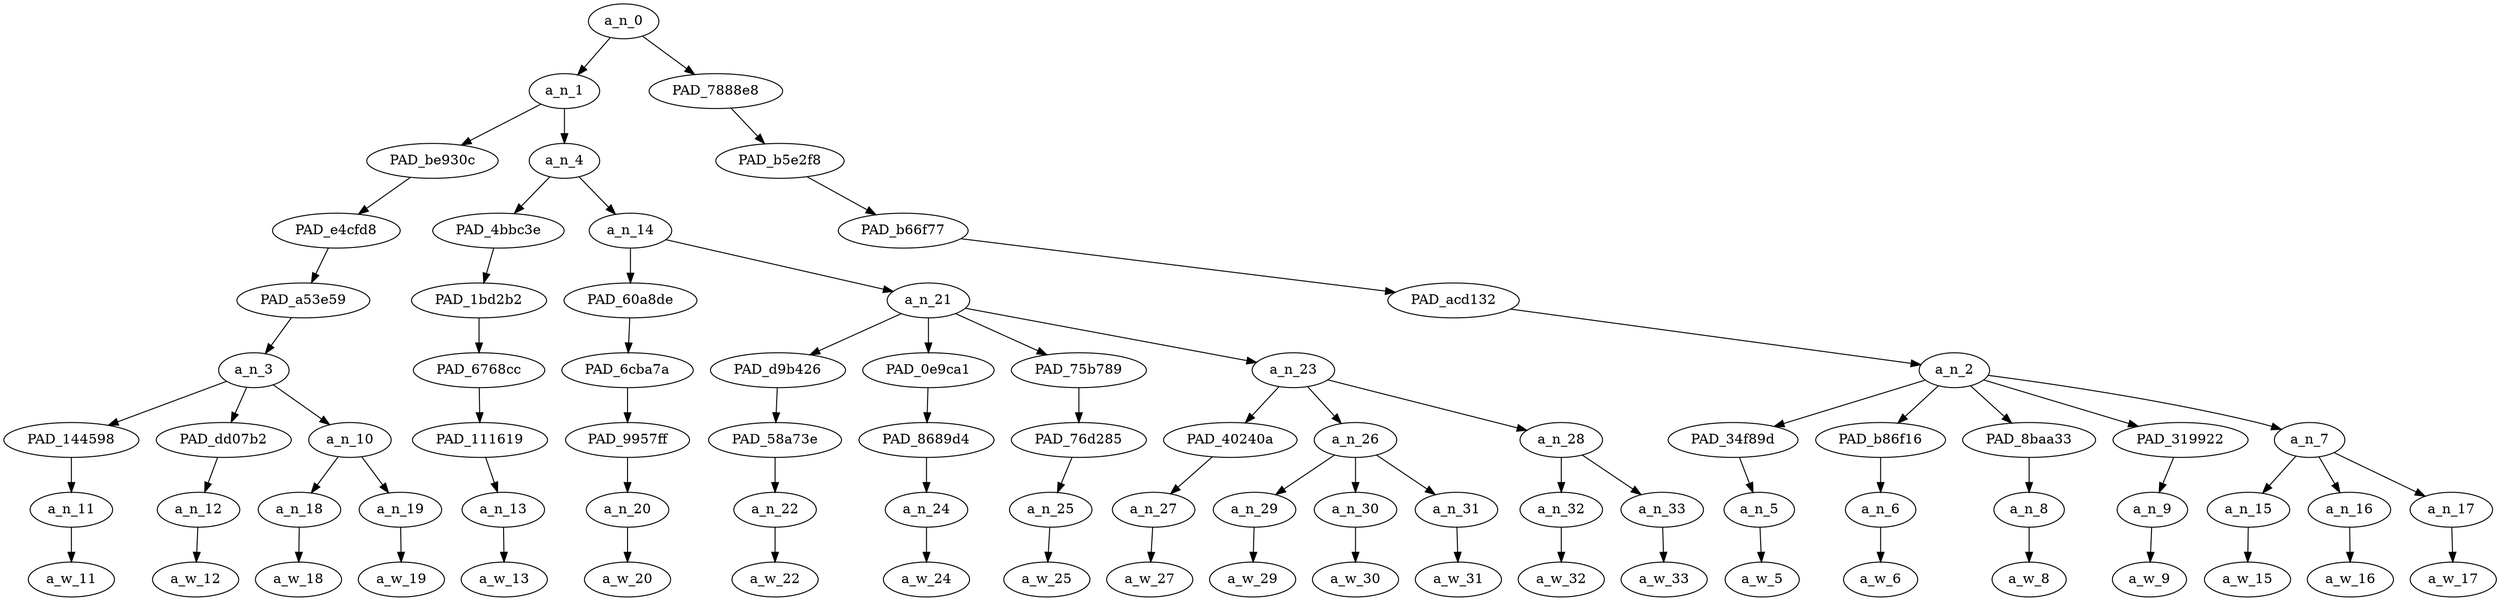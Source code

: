 strict digraph "" {
	a_n_0	[div_dir=1,
		index=0,
		level=8,
		pos="10.940104166666666,8!",
		text_span="[0, 1, 2, 3, 4, 5, 6, 7, 8, 9, 10, 11, 12, 13, 14, 15, 16, 17, 18, 19, 20, 21]",
		value=1.00000001];
	a_n_1	[div_dir=1,
		index=0,
		level=7,
		pos="3.8802083333333335,7!",
		text_span="[0, 1, 2, 3, 4, 5, 6, 7, 8, 9, 10, 11, 12, 13, 14]",
		value=0.66060577];
	a_n_0 -> a_n_1;
	PAD_7888e8	[div_dir=1,
		index=1,
		level=7,
		pos="18.0,7!",
		text_span="[15, 16, 17, 18, 19, 20, 21]",
		value=0.33902938];
	a_n_0 -> PAD_7888e8;
	PAD_be930c	[div_dir=1,
		index=0,
		level=6,
		pos="1.8333333333333333,6!",
		text_span="[0, 1, 2, 3]",
		value=0.22435075];
	a_n_1 -> PAD_be930c;
	a_n_4	[div_dir=1,
		index=1,
		level=6,
		pos="5.927083333333334,6!",
		text_span="[4, 5, 6, 7, 8, 9, 10, 11, 12, 13, 14]",
		value=0.43584778];
	a_n_1 -> a_n_4;
	PAD_e4cfd8	[div_dir=1,
		index=0,
		level=5,
		pos="1.8333333333333333,5!",
		text_span="[0, 1, 2, 3]",
		value=0.22435075];
	PAD_be930c -> PAD_e4cfd8;
	PAD_a53e59	[div_dir=1,
		index=0,
		level=4,
		pos="1.8333333333333333,4!",
		text_span="[0, 1, 2, 3]",
		value=0.22435075];
	PAD_e4cfd8 -> PAD_a53e59;
	a_n_3	[div_dir=1,
		index=0,
		level=3,
		pos="1.8333333333333333,3!",
		text_span="[0, 1, 2, 3]",
		value=0.22435075];
	PAD_a53e59 -> a_n_3;
	PAD_144598	[div_dir=1,
		index=1,
		level=2,
		pos="2.0,2!",
		text_span="[2]",
		value=0.04767264];
	a_n_3 -> PAD_144598;
	PAD_dd07b2	[div_dir=1,
		index=2,
		level=2,
		pos="3.0,2!",
		text_span="[3]",
		value=0.04979570];
	a_n_3 -> PAD_dd07b2;
	a_n_10	[div_dir=1,
		index=0,
		level=2,
		pos="0.5,2!",
		text_span="[0, 1]",
		value=0.12666942];
	a_n_3 -> a_n_10;
	a_n_11	[div_dir=1,
		index=2,
		level=1,
		pos="2.0,1!",
		text_span="[2]",
		value=0.04767264];
	PAD_144598 -> a_n_11;
	a_w_11	[div_dir=0,
		index=2,
		level=0,
		pos="2,0!",
		text_span="[2]",
		value=series];
	a_n_11 -> a_w_11;
	a_n_12	[div_dir=1,
		index=3,
		level=1,
		pos="3.0,1!",
		text_span="[3]",
		value=0.04979570];
	PAD_dd07b2 -> a_n_12;
	a_w_12	[div_dir=0,
		index=3,
		level=0,
		pos="3,0!",
		text_span="[3]",
		value="<number>"];
	a_n_12 -> a_w_12;
	a_n_18	[div_dir=-1,
		index=0,
		level=1,
		pos="0.0,1!",
		text_span="[0]",
		value=0.06073548];
	a_n_10 -> a_n_18;
	a_n_19	[div_dir=1,
		index=1,
		level=1,
		pos="1.0,1!",
		text_span="[1]",
		value=0.06590265];
	a_n_10 -> a_n_19;
	a_w_18	[div_dir=0,
		index=0,
		level=0,
		pos="0,0!",
		text_span="[0]",
		value=apple];
	a_n_18 -> a_w_18;
	a_w_19	[div_dir=0,
		index=1,
		level=0,
		pos="1,0!",
		text_span="[1]",
		value=watch];
	a_n_19 -> a_w_19;
	PAD_4bbc3e	[div_dir=1,
		index=1,
		level=5,
		pos="4.0,5!",
		text_span="[4]",
		value=0.04133135];
	a_n_4 -> PAD_4bbc3e;
	a_n_14	[div_dir=1,
		index=2,
		level=5,
		pos="7.854166666666667,5!",
		text_span="[5, 6, 7, 8, 9, 10, 11, 12, 13, 14]",
		value=0.39416892];
	a_n_4 -> a_n_14;
	PAD_1bd2b2	[div_dir=1,
		index=1,
		level=4,
		pos="4.0,4!",
		text_span="[4]",
		value=0.04133135];
	PAD_4bbc3e -> PAD_1bd2b2;
	PAD_6768cc	[div_dir=1,
		index=1,
		level=3,
		pos="4.0,3!",
		text_span="[4]",
		value=0.04133135];
	PAD_1bd2b2 -> PAD_6768cc;
	PAD_111619	[div_dir=1,
		index=3,
		level=2,
		pos="4.0,2!",
		text_span="[4]",
		value=0.04133135];
	PAD_6768cc -> PAD_111619;
	a_n_13	[div_dir=1,
		index=4,
		level=1,
		pos="4.0,1!",
		text_span="[4]",
		value=0.04133135];
	PAD_111619 -> a_n_13;
	a_w_13	[div_dir=0,
		index=4,
		level=0,
		pos="4,0!",
		text_span="[4]",
		value=available];
	a_n_13 -> a_w_13;
	PAD_60a8de	[div_dir=1,
		index=2,
		level=4,
		pos="5.0,4!",
		text_span="[5]",
		value=0.03232096];
	a_n_14 -> PAD_60a8de;
	a_n_21	[div_dir=1,
		index=3,
		level=4,
		pos="10.708333333333334,4!",
		text_span="[6, 7, 8, 9, 10, 11, 12, 13, 14]",
		value=0.36151757];
	a_n_14 -> a_n_21;
	PAD_6cba7a	[div_dir=1,
		index=2,
		level=3,
		pos="5.0,3!",
		text_span="[5]",
		value=0.03232096];
	PAD_60a8de -> PAD_6cba7a;
	PAD_9957ff	[div_dir=1,
		index=4,
		level=2,
		pos="5.0,2!",
		text_span="[5]",
		value=0.03232096];
	PAD_6cba7a -> PAD_9957ff;
	a_n_20	[div_dir=1,
		index=5,
		level=1,
		pos="5.0,1!",
		text_span="[5]",
		value=0.03232096];
	PAD_9957ff -> a_n_20;
	a_w_20	[div_dir=0,
		index=5,
		level=0,
		pos="5,0!",
		text_span="[5]",
		value=in];
	a_n_20 -> a_w_20;
	PAD_d9b426	[div_dir=1,
		index=3,
		level=3,
		pos="6.0,3!",
		text_span="[6]",
		value=0.04272382];
	a_n_21 -> PAD_d9b426;
	PAD_0e9ca1	[div_dir=-1,
		index=5,
		level=3,
		pos="13.0,3!",
		text_span="[13]",
		value=0.06430467];
	a_n_21 -> PAD_0e9ca1;
	PAD_75b789	[div_dir=1,
		index=6,
		level=3,
		pos="14.0,3!",
		text_span="[14]",
		value=0.04063009];
	a_n_21 -> PAD_75b789;
	a_n_23	[div_dir=1,
		index=4,
		level=3,
		pos="9.833333333333334,3!",
		text_span="[7, 8, 9, 10, 11, 12]",
		value=0.21353975];
	a_n_21 -> a_n_23;
	PAD_58a73e	[div_dir=1,
		index=5,
		level=2,
		pos="6.0,2!",
		text_span="[6]",
		value=0.04272382];
	PAD_d9b426 -> PAD_58a73e;
	a_n_22	[div_dir=1,
		index=6,
		level=1,
		pos="6.0,1!",
		text_span="[6]",
		value=0.04272382];
	PAD_58a73e -> a_n_22;
	a_w_22	[div_dir=0,
		index=6,
		level=0,
		pos="6,0!",
		text_span="[6]",
		value=titanium];
	a_n_22 -> a_w_22;
	PAD_8689d4	[div_dir=-1,
		index=9,
		level=2,
		pos="13.0,2!",
		text_span="[13]",
		value=0.06430467];
	PAD_0e9ca1 -> PAD_8689d4;
	a_n_24	[div_dir=-1,
		index=13,
		level=1,
		pos="13.0,1!",
		text_span="[13]",
		value=0.06430467];
	PAD_8689d4 -> a_n_24;
	a_w_24	[div_dir=0,
		index=13,
		level=0,
		pos="13,0!",
		text_span="[13]",
		value=nike];
	a_n_24 -> a_w_24;
	PAD_76d285	[div_dir=1,
		index=10,
		level=2,
		pos="14.0,2!",
		text_span="[14]",
		value=0.04063009];
	PAD_75b789 -> PAD_76d285;
	a_n_25	[div_dir=1,
		index=14,
		level=1,
		pos="14.0,1!",
		text_span="[14]",
		value=0.04063009];
	PAD_76d285 -> a_n_25;
	a_w_25	[div_dir=0,
		index=14,
		level=0,
		pos="14,0!",
		text_span="[14]",
		value=models];
	a_n_25 -> a_w_25;
	PAD_40240a	[div_dir=1,
		index=7,
		level=2,
		pos="10.0,2!",
		text_span="[10]",
		value=0.03365564];
	a_n_23 -> PAD_40240a;
	a_n_26	[div_dir=1,
		index=6,
		level=2,
		pos="8.0,2!",
		text_span="[7, 8, 9]",
		value=0.10071416];
	a_n_23 -> a_n_26;
	a_n_28	[div_dir=1,
		index=8,
		level=2,
		pos="11.5,2!",
		text_span="[11, 12]",
		value=0.07882536];
	a_n_23 -> a_n_28;
	a_n_27	[div_dir=1,
		index=10,
		level=1,
		pos="10.0,1!",
		text_span="[10]",
		value=0.03365564];
	PAD_40240a -> a_n_27;
	a_w_27	[div_dir=0,
		index=10,
		level=0,
		pos="10,0!",
		text_span="[10]",
		value=and1];
	a_n_27 -> a_w_27;
	a_n_29	[div_dir=1,
		index=7,
		level=1,
		pos="7.0,1!",
		text_span="[7]",
		value=0.03458862];
	a_n_26 -> a_n_29;
	a_n_30	[div_dir=1,
		index=8,
		level=1,
		pos="8.0,1!",
		text_span="[8]",
		value=0.03162136];
	a_n_26 -> a_n_30;
	a_n_31	[div_dir=1,
		index=9,
		level=1,
		pos="9.0,1!",
		text_span="[9]",
		value=0.03419236];
	a_n_26 -> a_n_31;
	a_w_29	[div_dir=0,
		index=7,
		level=0,
		pos="7,0!",
		text_span="[7]",
		value=black];
	a_n_29 -> a_w_29;
	a_w_30	[div_dir=0,
		index=8,
		level=0,
		pos="8,0!",
		text_span="[8]",
		value=and];
	a_n_30 -> a_w_30;
	a_w_31	[div_dir=0,
		index=9,
		level=0,
		pos="9,0!",
		text_span="[9]",
		value=white];
	a_n_31 -> a_w_31;
	a_n_32	[div_dir=-1,
		index=11,
		level=1,
		pos="11.0,1!",
		text_span="[11]",
		value=0.04141766];
	a_n_28 -> a_n_32;
	a_n_33	[div_dir=1,
		index=12,
		level=1,
		pos="12.0,1!",
		text_span="[12]",
		value=0.03734956];
	a_n_28 -> a_n_33;
	a_w_32	[div_dir=0,
		index=11,
		level=0,
		pos="11,0!",
		text_span="[11]",
		value=ceramic];
	a_n_32 -> a_w_32;
	a_w_33	[div_dir=0,
		index=12,
		level=0,
		pos="12,0!",
		text_span="[12]",
		value=new];
	a_n_33 -> a_w_33;
	PAD_b5e2f8	[div_dir=1,
		index=2,
		level=6,
		pos="18.0,6!",
		text_span="[15, 16, 17, 18, 19, 20, 21]",
		value=0.33902938];
	PAD_7888e8 -> PAD_b5e2f8;
	PAD_b66f77	[div_dir=1,
		index=3,
		level=5,
		pos="18.0,5!",
		text_span="[15, 16, 17, 18, 19, 20, 21]",
		value=0.33902938];
	PAD_b5e2f8 -> PAD_b66f77;
	PAD_acd132	[div_dir=1,
		index=4,
		level=4,
		pos="18.0,4!",
		text_span="[15, 16, 17, 18, 19, 20, 21]",
		value=0.33902938];
	PAD_b66f77 -> PAD_acd132;
	a_n_2	[div_dir=1,
		index=7,
		level=3,
		pos="18.0,3!",
		text_span="[15, 16, 17, 18, 19, 20, 21]",
		value=0.33902938];
	PAD_acd132 -> a_n_2;
	PAD_34f89d	[div_dir=1,
		index=11,
		level=2,
		pos="15.0,2!",
		text_span="[15]",
		value=0.02856581];
	a_n_2 -> PAD_34f89d;
	PAD_b86f16	[div_dir=1,
		index=12,
		level=2,
		pos="16.0,2!",
		text_span="[16]",
		value=0.03042002];
	a_n_2 -> PAD_b86f16;
	PAD_8baa33	[div_dir=1,
		index=14,
		level=2,
		pos="20.0,2!",
		text_span="[20]",
		value=0.05703339];
	a_n_2 -> PAD_8baa33;
	PAD_319922	[div_dir=-1,
		index=15,
		level=2,
		pos="21.0,2!",
		text_span="[21]",
		value=0.07591182];
	a_n_2 -> PAD_319922;
	a_n_7	[div_dir=1,
		index=13,
		level=2,
		pos="18.0,2!",
		text_span="[17, 18, 19]",
		value=0.14703591];
	a_n_2 -> a_n_7;
	a_n_5	[div_dir=1,
		index=15,
		level=1,
		pos="15.0,1!",
		text_span="[15]",
		value=0.02856581];
	PAD_34f89d -> a_n_5;
	a_w_5	[div_dir=0,
		index=15,
		level=0,
		pos="15,0!",
		text_span="[15]",
		value=as];
	a_n_5 -> a_w_5;
	a_n_6	[div_dir=1,
		index=16,
		level=1,
		pos="16.0,1!",
		text_span="[16]",
		value=0.03042002];
	PAD_b86f16 -> a_n_6;
	a_w_6	[div_dir=0,
		index=16,
		level=0,
		pos="16,0!",
		text_span="[16]",
		value=well];
	a_n_6 -> a_w_6;
	a_n_8	[div_dir=1,
		index=20,
		level=1,
		pos="20.0,1!",
		text_span="[20]",
		value=0.05703339];
	PAD_8baa33 -> a_n_8;
	a_w_8	[div_dir=0,
		index=20,
		level=0,
		pos="20,0!",
		text_span="[20]",
		value=watch1];
	a_n_8 -> a_w_8;
	a_n_9	[div_dir=-1,
		index=21,
		level=1,
		pos="21.0,1!",
		text_span="[21]",
		value=0.07591182];
	PAD_319922 -> a_n_9;
	a_w_9	[div_dir=0,
		index=21,
		level=0,
		pos="21,0!",
		text_span="[21]",
		value=apple3];
	a_n_9 -> a_w_9;
	a_n_15	[div_dir=1,
		index=17,
		level=1,
		pos="17.0,1!",
		text_span="[17]",
		value=0.04935667];
	a_n_7 -> a_n_15;
	a_n_16	[div_dir=1,
		index=18,
		level=1,
		pos="18.0,1!",
		text_span="[18]",
		value=0.04356374];
	a_n_7 -> a_n_16;
	a_n_17	[div_dir=-1,
		index=19,
		level=1,
		pos="19.0,1!",
		text_span="[19]",
		value=0.05394579];
	a_n_7 -> a_n_17;
	a_w_15	[div_dir=0,
		index=17,
		level=0,
		pos="17,0!",
		text_span="[17]",
		value=apple1];
	a_n_15 -> a_w_15;
	a_w_16	[div_dir=0,
		index=18,
		level=0,
		pos="18,0!",
		text_span="[18]",
		value=event];
	a_n_16 -> a_w_16;
	a_w_17	[div_dir=0,
		index=19,
		level=0,
		pos="19,0!",
		text_span="[19]",
		value=apple2];
	a_n_17 -> a_w_17;
}
